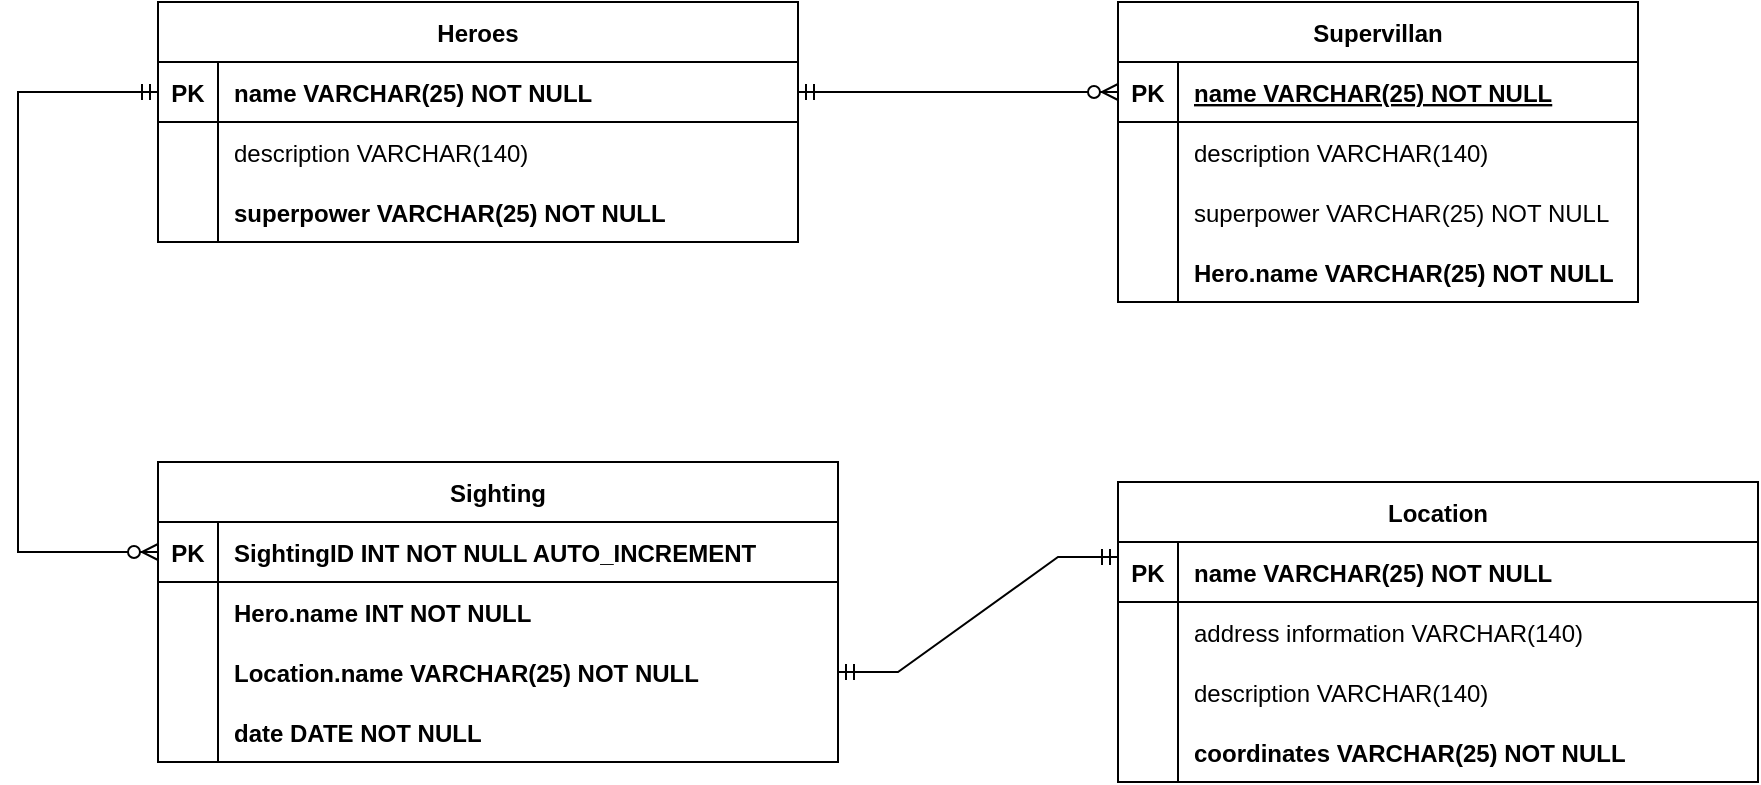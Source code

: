 <mxfile version="20.6.0" type="device"><diagram id="R2lEEEUBdFMjLlhIrx00" name="Page-1"><mxGraphModel dx="1140" dy="637" grid="1" gridSize="10" guides="1" tooltips="1" connect="1" arrows="1" fold="1" page="1" pageScale="1" pageWidth="1169" pageHeight="827" math="0" shadow="0" extFonts="Permanent Marker^https://fonts.googleapis.com/css?family=Permanent+Marker"><root><mxCell id="0"/><mxCell id="1" parent="0"/><mxCell id="jQCY8233y28_fQEL2NqG-1" value="Heroes" style="shape=table;startSize=30;container=1;collapsible=1;childLayout=tableLayout;fixedRows=1;rowLines=0;fontStyle=1;align=center;resizeLast=1;" vertex="1" parent="1"><mxGeometry x="200" y="240" width="320" height="120" as="geometry"><mxRectangle x="110" y="330" width="80" height="30" as="alternateBounds"/></mxGeometry></mxCell><mxCell id="jQCY8233y28_fQEL2NqG-2" value="" style="shape=tableRow;horizontal=0;startSize=0;swimlaneHead=0;swimlaneBody=0;fillColor=none;collapsible=0;dropTarget=0;points=[[0,0.5],[1,0.5]];portConstraint=eastwest;top=0;left=0;right=0;bottom=1;" vertex="1" parent="jQCY8233y28_fQEL2NqG-1"><mxGeometry y="30" width="320" height="30" as="geometry"/></mxCell><mxCell id="jQCY8233y28_fQEL2NqG-3" value="PK" style="shape=partialRectangle;connectable=0;fillColor=none;top=0;left=0;bottom=0;right=0;fontStyle=1;overflow=hidden;" vertex="1" parent="jQCY8233y28_fQEL2NqG-2"><mxGeometry width="30" height="30" as="geometry"><mxRectangle width="30" height="30" as="alternateBounds"/></mxGeometry></mxCell><mxCell id="jQCY8233y28_fQEL2NqG-4" value="name VARCHAR(25) NOT NULL" style="shape=partialRectangle;connectable=0;fillColor=none;top=0;left=0;bottom=0;right=0;align=left;spacingLeft=6;fontStyle=1;overflow=hidden;" vertex="1" parent="jQCY8233y28_fQEL2NqG-2"><mxGeometry x="30" width="290" height="30" as="geometry"><mxRectangle width="290" height="30" as="alternateBounds"/></mxGeometry></mxCell><mxCell id="jQCY8233y28_fQEL2NqG-8" value="" style="shape=tableRow;horizontal=0;startSize=0;swimlaneHead=0;swimlaneBody=0;fillColor=none;collapsible=0;dropTarget=0;points=[[0,0.5],[1,0.5]];portConstraint=eastwest;top=0;left=0;right=0;bottom=0;" vertex="1" parent="jQCY8233y28_fQEL2NqG-1"><mxGeometry y="60" width="320" height="30" as="geometry"/></mxCell><mxCell id="jQCY8233y28_fQEL2NqG-9" value="" style="shape=partialRectangle;connectable=0;fillColor=none;top=0;left=0;bottom=0;right=0;editable=1;overflow=hidden;" vertex="1" parent="jQCY8233y28_fQEL2NqG-8"><mxGeometry width="30" height="30" as="geometry"><mxRectangle width="30" height="30" as="alternateBounds"/></mxGeometry></mxCell><mxCell id="jQCY8233y28_fQEL2NqG-10" value="description VARCHAR(140) " style="shape=partialRectangle;connectable=0;fillColor=none;top=0;left=0;bottom=0;right=0;align=left;spacingLeft=6;overflow=hidden;fontStyle=0" vertex="1" parent="jQCY8233y28_fQEL2NqG-8"><mxGeometry x="30" width="290" height="30" as="geometry"><mxRectangle width="290" height="30" as="alternateBounds"/></mxGeometry></mxCell><mxCell id="jQCY8233y28_fQEL2NqG-11" value="" style="shape=tableRow;horizontal=0;startSize=0;swimlaneHead=0;swimlaneBody=0;fillColor=none;collapsible=0;dropTarget=0;points=[[0,0.5],[1,0.5]];portConstraint=eastwest;top=0;left=0;right=0;bottom=0;" vertex="1" parent="jQCY8233y28_fQEL2NqG-1"><mxGeometry y="90" width="320" height="30" as="geometry"/></mxCell><mxCell id="jQCY8233y28_fQEL2NqG-12" value="" style="shape=partialRectangle;connectable=0;fillColor=none;top=0;left=0;bottom=0;right=0;editable=1;overflow=hidden;" vertex="1" parent="jQCY8233y28_fQEL2NqG-11"><mxGeometry width="30" height="30" as="geometry"><mxRectangle width="30" height="30" as="alternateBounds"/></mxGeometry></mxCell><mxCell id="jQCY8233y28_fQEL2NqG-13" value="superpower VARCHAR(25) NOT NULL" style="shape=partialRectangle;connectable=0;fillColor=none;top=0;left=0;bottom=0;right=0;align=left;spacingLeft=6;overflow=hidden;fontStyle=1" vertex="1" parent="jQCY8233y28_fQEL2NqG-11"><mxGeometry x="30" width="290" height="30" as="geometry"><mxRectangle width="290" height="30" as="alternateBounds"/></mxGeometry></mxCell><mxCell id="jQCY8233y28_fQEL2NqG-14" value="Location" style="shape=table;startSize=30;container=1;collapsible=1;childLayout=tableLayout;fixedRows=1;rowLines=0;fontStyle=1;align=center;resizeLast=1;" vertex="1" parent="1"><mxGeometry x="680" y="480" width="320" height="150" as="geometry"/></mxCell><mxCell id="jQCY8233y28_fQEL2NqG-15" value="" style="shape=tableRow;horizontal=0;startSize=0;swimlaneHead=0;swimlaneBody=0;fillColor=none;collapsible=0;dropTarget=0;points=[[0,0.5],[1,0.5]];portConstraint=eastwest;top=0;left=0;right=0;bottom=1;" vertex="1" parent="jQCY8233y28_fQEL2NqG-14"><mxGeometry y="30" width="320" height="30" as="geometry"/></mxCell><mxCell id="jQCY8233y28_fQEL2NqG-16" value="PK" style="shape=partialRectangle;connectable=0;fillColor=none;top=0;left=0;bottom=0;right=0;fontStyle=1;overflow=hidden;" vertex="1" parent="jQCY8233y28_fQEL2NqG-15"><mxGeometry width="30" height="30" as="geometry"><mxRectangle width="30" height="30" as="alternateBounds"/></mxGeometry></mxCell><mxCell id="jQCY8233y28_fQEL2NqG-17" value="name VARCHAR(25) NOT NULL" style="shape=partialRectangle;connectable=0;fillColor=none;top=0;left=0;bottom=0;right=0;align=left;spacingLeft=6;fontStyle=1;overflow=hidden;" vertex="1" parent="jQCY8233y28_fQEL2NqG-15"><mxGeometry x="30" width="290" height="30" as="geometry"><mxRectangle width="290" height="30" as="alternateBounds"/></mxGeometry></mxCell><mxCell id="jQCY8233y28_fQEL2NqG-18" value="" style="shape=tableRow;horizontal=0;startSize=0;swimlaneHead=0;swimlaneBody=0;fillColor=none;collapsible=0;dropTarget=0;points=[[0,0.5],[1,0.5]];portConstraint=eastwest;top=0;left=0;right=0;bottom=0;" vertex="1" parent="jQCY8233y28_fQEL2NqG-14"><mxGeometry y="60" width="320" height="30" as="geometry"/></mxCell><mxCell id="jQCY8233y28_fQEL2NqG-19" value="" style="shape=partialRectangle;connectable=0;fillColor=none;top=0;left=0;bottom=0;right=0;editable=1;overflow=hidden;" vertex="1" parent="jQCY8233y28_fQEL2NqG-18"><mxGeometry width="30" height="30" as="geometry"><mxRectangle width="30" height="30" as="alternateBounds"/></mxGeometry></mxCell><mxCell id="jQCY8233y28_fQEL2NqG-20" value="address information VARCHAR(140)" style="shape=partialRectangle;connectable=0;fillColor=none;top=0;left=0;bottom=0;right=0;align=left;spacingLeft=6;overflow=hidden;" vertex="1" parent="jQCY8233y28_fQEL2NqG-18"><mxGeometry x="30" width="290" height="30" as="geometry"><mxRectangle width="290" height="30" as="alternateBounds"/></mxGeometry></mxCell><mxCell id="jQCY8233y28_fQEL2NqG-21" value="" style="shape=tableRow;horizontal=0;startSize=0;swimlaneHead=0;swimlaneBody=0;fillColor=none;collapsible=0;dropTarget=0;points=[[0,0.5],[1,0.5]];portConstraint=eastwest;top=0;left=0;right=0;bottom=0;" vertex="1" parent="jQCY8233y28_fQEL2NqG-14"><mxGeometry y="90" width="320" height="30" as="geometry"/></mxCell><mxCell id="jQCY8233y28_fQEL2NqG-22" value="" style="shape=partialRectangle;connectable=0;fillColor=none;top=0;left=0;bottom=0;right=0;editable=1;overflow=hidden;" vertex="1" parent="jQCY8233y28_fQEL2NqG-21"><mxGeometry width="30" height="30" as="geometry"><mxRectangle width="30" height="30" as="alternateBounds"/></mxGeometry></mxCell><mxCell id="jQCY8233y28_fQEL2NqG-23" value="description VARCHAR(140) " style="shape=partialRectangle;connectable=0;fillColor=none;top=0;left=0;bottom=0;right=0;align=left;spacingLeft=6;overflow=hidden;" vertex="1" parent="jQCY8233y28_fQEL2NqG-21"><mxGeometry x="30" width="290" height="30" as="geometry"><mxRectangle width="290" height="30" as="alternateBounds"/></mxGeometry></mxCell><mxCell id="jQCY8233y28_fQEL2NqG-24" value="" style="shape=tableRow;horizontal=0;startSize=0;swimlaneHead=0;swimlaneBody=0;fillColor=none;collapsible=0;dropTarget=0;points=[[0,0.5],[1,0.5]];portConstraint=eastwest;top=0;left=0;right=0;bottom=0;" vertex="1" parent="jQCY8233y28_fQEL2NqG-14"><mxGeometry y="120" width="320" height="30" as="geometry"/></mxCell><mxCell id="jQCY8233y28_fQEL2NqG-25" value="" style="shape=partialRectangle;connectable=0;fillColor=none;top=0;left=0;bottom=0;right=0;editable=1;overflow=hidden;" vertex="1" parent="jQCY8233y28_fQEL2NqG-24"><mxGeometry width="30" height="30" as="geometry"><mxRectangle width="30" height="30" as="alternateBounds"/></mxGeometry></mxCell><mxCell id="jQCY8233y28_fQEL2NqG-26" value="coordinates VARCHAR(25) NOT NULL" style="shape=partialRectangle;connectable=0;fillColor=none;top=0;left=0;bottom=0;right=0;align=left;spacingLeft=6;overflow=hidden;fontStyle=1" vertex="1" parent="jQCY8233y28_fQEL2NqG-24"><mxGeometry x="30" width="290" height="30" as="geometry"><mxRectangle width="290" height="30" as="alternateBounds"/></mxGeometry></mxCell><mxCell id="jQCY8233y28_fQEL2NqG-54" value="Sighting" style="shape=table;startSize=30;container=1;collapsible=1;childLayout=tableLayout;fixedRows=1;rowLines=0;fontStyle=1;align=center;resizeLast=1;" vertex="1" parent="1"><mxGeometry x="200" y="470" width="340" height="150" as="geometry"><mxRectangle x="810" y="320" width="90" height="30" as="alternateBounds"/></mxGeometry></mxCell><mxCell id="jQCY8233y28_fQEL2NqG-55" value="" style="shape=tableRow;horizontal=0;startSize=0;swimlaneHead=0;swimlaneBody=0;fillColor=none;collapsible=0;dropTarget=0;points=[[0,0.5],[1,0.5]];portConstraint=eastwest;top=0;left=0;right=0;bottom=1;" vertex="1" parent="jQCY8233y28_fQEL2NqG-54"><mxGeometry y="30" width="340" height="30" as="geometry"/></mxCell><mxCell id="jQCY8233y28_fQEL2NqG-56" value="PK" style="shape=partialRectangle;connectable=0;fillColor=none;top=0;left=0;bottom=0;right=0;fontStyle=1;overflow=hidden;" vertex="1" parent="jQCY8233y28_fQEL2NqG-55"><mxGeometry width="30" height="30" as="geometry"><mxRectangle width="30" height="30" as="alternateBounds"/></mxGeometry></mxCell><mxCell id="jQCY8233y28_fQEL2NqG-57" value="SightingID INT NOT NULL AUTO_INCREMENT" style="shape=partialRectangle;connectable=0;fillColor=none;top=0;left=0;bottom=0;right=0;align=left;spacingLeft=6;fontStyle=1;overflow=hidden;" vertex="1" parent="jQCY8233y28_fQEL2NqG-55"><mxGeometry x="30" width="310" height="30" as="geometry"><mxRectangle width="310" height="30" as="alternateBounds"/></mxGeometry></mxCell><mxCell id="jQCY8233y28_fQEL2NqG-58" value="" style="shape=tableRow;horizontal=0;startSize=0;swimlaneHead=0;swimlaneBody=0;fillColor=none;collapsible=0;dropTarget=0;points=[[0,0.5],[1,0.5]];portConstraint=eastwest;top=0;left=0;right=0;bottom=0;" vertex="1" parent="jQCY8233y28_fQEL2NqG-54"><mxGeometry y="60" width="340" height="30" as="geometry"/></mxCell><mxCell id="jQCY8233y28_fQEL2NqG-59" value="" style="shape=partialRectangle;connectable=0;fillColor=none;top=0;left=0;bottom=0;right=0;editable=1;overflow=hidden;" vertex="1" parent="jQCY8233y28_fQEL2NqG-58"><mxGeometry width="30" height="30" as="geometry"><mxRectangle width="30" height="30" as="alternateBounds"/></mxGeometry></mxCell><mxCell id="jQCY8233y28_fQEL2NqG-60" value="Hero.name INT NOT NULL " style="shape=partialRectangle;connectable=0;fillColor=none;top=0;left=0;bottom=0;right=0;align=left;spacingLeft=6;overflow=hidden;fontStyle=1" vertex="1" parent="jQCY8233y28_fQEL2NqG-58"><mxGeometry x="30" width="310" height="30" as="geometry"><mxRectangle width="310" height="30" as="alternateBounds"/></mxGeometry></mxCell><mxCell id="jQCY8233y28_fQEL2NqG-61" value="" style="shape=tableRow;horizontal=0;startSize=0;swimlaneHead=0;swimlaneBody=0;fillColor=none;collapsible=0;dropTarget=0;points=[[0,0.5],[1,0.5]];portConstraint=eastwest;top=0;left=0;right=0;bottom=0;" vertex="1" parent="jQCY8233y28_fQEL2NqG-54"><mxGeometry y="90" width="340" height="30" as="geometry"/></mxCell><mxCell id="jQCY8233y28_fQEL2NqG-62" value="" style="shape=partialRectangle;connectable=0;fillColor=none;top=0;left=0;bottom=0;right=0;editable=1;overflow=hidden;" vertex="1" parent="jQCY8233y28_fQEL2NqG-61"><mxGeometry width="30" height="30" as="geometry"><mxRectangle width="30" height="30" as="alternateBounds"/></mxGeometry></mxCell><mxCell id="jQCY8233y28_fQEL2NqG-63" value="Location.name VARCHAR(25) NOT NULL" style="shape=partialRectangle;connectable=0;fillColor=none;top=0;left=0;bottom=0;right=0;align=left;spacingLeft=6;overflow=hidden;fontStyle=1" vertex="1" parent="jQCY8233y28_fQEL2NqG-61"><mxGeometry x="30" width="310" height="30" as="geometry"><mxRectangle width="310" height="30" as="alternateBounds"/></mxGeometry></mxCell><mxCell id="jQCY8233y28_fQEL2NqG-251" value="" style="shape=tableRow;horizontal=0;startSize=0;swimlaneHead=0;swimlaneBody=0;fillColor=none;collapsible=0;dropTarget=0;points=[[0,0.5],[1,0.5]];portConstraint=eastwest;top=0;left=0;right=0;bottom=0;" vertex="1" parent="jQCY8233y28_fQEL2NqG-54"><mxGeometry y="120" width="340" height="30" as="geometry"/></mxCell><mxCell id="jQCY8233y28_fQEL2NqG-252" value="" style="shape=partialRectangle;connectable=0;fillColor=none;top=0;left=0;bottom=0;right=0;editable=1;overflow=hidden;" vertex="1" parent="jQCY8233y28_fQEL2NqG-251"><mxGeometry width="30" height="30" as="geometry"><mxRectangle width="30" height="30" as="alternateBounds"/></mxGeometry></mxCell><mxCell id="jQCY8233y28_fQEL2NqG-253" value="date DATE NOT NULL" style="shape=partialRectangle;connectable=0;fillColor=none;top=0;left=0;bottom=0;right=0;align=left;spacingLeft=6;overflow=hidden;fontStyle=1" vertex="1" parent="jQCY8233y28_fQEL2NqG-251"><mxGeometry x="30" width="310" height="30" as="geometry"><mxRectangle width="310" height="30" as="alternateBounds"/></mxGeometry></mxCell><mxCell id="jQCY8233y28_fQEL2NqG-80" value="Supervillan" style="shape=table;startSize=30;container=1;collapsible=1;childLayout=tableLayout;fixedRows=1;rowLines=0;fontStyle=1;align=center;resizeLast=1;" vertex="1" parent="1"><mxGeometry x="680" y="240" width="260" height="150" as="geometry"><mxRectangle x="20" y="540" width="110" height="30" as="alternateBounds"/></mxGeometry></mxCell><mxCell id="jQCY8233y28_fQEL2NqG-81" value="" style="shape=tableRow;horizontal=0;startSize=0;swimlaneHead=0;swimlaneBody=0;fillColor=none;collapsible=0;dropTarget=0;points=[[0,0.5],[1,0.5]];portConstraint=eastwest;top=0;left=0;right=0;bottom=1;" vertex="1" parent="jQCY8233y28_fQEL2NqG-80"><mxGeometry y="30" width="260" height="30" as="geometry"/></mxCell><mxCell id="jQCY8233y28_fQEL2NqG-82" value="PK" style="shape=partialRectangle;connectable=0;fillColor=none;top=0;left=0;bottom=0;right=0;fontStyle=1;overflow=hidden;" vertex="1" parent="jQCY8233y28_fQEL2NqG-81"><mxGeometry width="30" height="30" as="geometry"><mxRectangle width="30" height="30" as="alternateBounds"/></mxGeometry></mxCell><mxCell id="jQCY8233y28_fQEL2NqG-83" value="name VARCHAR(25) NOT NULL" style="shape=partialRectangle;connectable=0;fillColor=none;top=0;left=0;bottom=0;right=0;align=left;spacingLeft=6;fontStyle=5;overflow=hidden;" vertex="1" parent="jQCY8233y28_fQEL2NqG-81"><mxGeometry x="30" width="230" height="30" as="geometry"><mxRectangle width="230" height="30" as="alternateBounds"/></mxGeometry></mxCell><mxCell id="jQCY8233y28_fQEL2NqG-84" value="" style="shape=tableRow;horizontal=0;startSize=0;swimlaneHead=0;swimlaneBody=0;fillColor=none;collapsible=0;dropTarget=0;points=[[0,0.5],[1,0.5]];portConstraint=eastwest;top=0;left=0;right=0;bottom=0;" vertex="1" parent="jQCY8233y28_fQEL2NqG-80"><mxGeometry y="60" width="260" height="30" as="geometry"/></mxCell><mxCell id="jQCY8233y28_fQEL2NqG-85" value="" style="shape=partialRectangle;connectable=0;fillColor=none;top=0;left=0;bottom=0;right=0;editable=1;overflow=hidden;" vertex="1" parent="jQCY8233y28_fQEL2NqG-84"><mxGeometry width="30" height="30" as="geometry"><mxRectangle width="30" height="30" as="alternateBounds"/></mxGeometry></mxCell><mxCell id="jQCY8233y28_fQEL2NqG-86" value="description VARCHAR(140) " style="shape=partialRectangle;connectable=0;fillColor=none;top=0;left=0;bottom=0;right=0;align=left;spacingLeft=6;overflow=hidden;" vertex="1" parent="jQCY8233y28_fQEL2NqG-84"><mxGeometry x="30" width="230" height="30" as="geometry"><mxRectangle width="230" height="30" as="alternateBounds"/></mxGeometry></mxCell><mxCell id="jQCY8233y28_fQEL2NqG-87" value="" style="shape=tableRow;horizontal=0;startSize=0;swimlaneHead=0;swimlaneBody=0;fillColor=none;collapsible=0;dropTarget=0;points=[[0,0.5],[1,0.5]];portConstraint=eastwest;top=0;left=0;right=0;bottom=0;" vertex="1" parent="jQCY8233y28_fQEL2NqG-80"><mxGeometry y="90" width="260" height="30" as="geometry"/></mxCell><mxCell id="jQCY8233y28_fQEL2NqG-88" value="" style="shape=partialRectangle;connectable=0;fillColor=none;top=0;left=0;bottom=0;right=0;editable=1;overflow=hidden;" vertex="1" parent="jQCY8233y28_fQEL2NqG-87"><mxGeometry width="30" height="30" as="geometry"><mxRectangle width="30" height="30" as="alternateBounds"/></mxGeometry></mxCell><mxCell id="jQCY8233y28_fQEL2NqG-89" value="superpower VARCHAR(25) NOT NULL" style="shape=partialRectangle;connectable=0;fillColor=none;top=0;left=0;bottom=0;right=0;align=left;spacingLeft=6;overflow=hidden;" vertex="1" parent="jQCY8233y28_fQEL2NqG-87"><mxGeometry x="30" width="230" height="30" as="geometry"><mxRectangle width="230" height="30" as="alternateBounds"/></mxGeometry></mxCell><mxCell id="jQCY8233y28_fQEL2NqG-90" value="" style="shape=tableRow;horizontal=0;startSize=0;swimlaneHead=0;swimlaneBody=0;fillColor=none;collapsible=0;dropTarget=0;points=[[0,0.5],[1,0.5]];portConstraint=eastwest;top=0;left=0;right=0;bottom=0;" vertex="1" parent="jQCY8233y28_fQEL2NqG-80"><mxGeometry y="120" width="260" height="30" as="geometry"/></mxCell><mxCell id="jQCY8233y28_fQEL2NqG-91" value="" style="shape=partialRectangle;connectable=0;fillColor=none;top=0;left=0;bottom=0;right=0;editable=1;overflow=hidden;" vertex="1" parent="jQCY8233y28_fQEL2NqG-90"><mxGeometry width="30" height="30" as="geometry"><mxRectangle width="30" height="30" as="alternateBounds"/></mxGeometry></mxCell><mxCell id="jQCY8233y28_fQEL2NqG-92" value="Hero.name VARCHAR(25) NOT NULL" style="shape=partialRectangle;connectable=0;fillColor=none;top=0;left=0;bottom=0;right=0;align=left;spacingLeft=6;overflow=hidden;fontStyle=1" vertex="1" parent="jQCY8233y28_fQEL2NqG-90"><mxGeometry x="30" width="230" height="30" as="geometry"><mxRectangle width="230" height="30" as="alternateBounds"/></mxGeometry></mxCell><mxCell id="jQCY8233y28_fQEL2NqG-93" value="" style="edgeStyle=elbowEdgeStyle;fontSize=12;html=1;endArrow=ERzeroToMany;startArrow=ERmandOne;rounded=0;exitX=0;exitY=0.5;exitDx=0;exitDy=0;entryX=0;entryY=0.5;entryDx=0;entryDy=0;" edge="1" parent="1" source="jQCY8233y28_fQEL2NqG-2" target="jQCY8233y28_fQEL2NqG-55"><mxGeometry width="100" height="100" relative="1" as="geometry"><mxPoint x="380" y="330" as="sourcePoint"/><mxPoint x="260" y="550" as="targetPoint"/><Array as="points"><mxPoint x="130" y="350"/><mxPoint x="210" y="280"/></Array></mxGeometry></mxCell><mxCell id="jQCY8233y28_fQEL2NqG-109" value="" style="edgeStyle=entityRelationEdgeStyle;fontSize=12;html=1;endArrow=ERmandOne;startArrow=ERmandOne;rounded=0;entryX=0;entryY=0.25;entryDx=0;entryDy=0;exitX=1;exitY=0.5;exitDx=0;exitDy=0;" edge="1" parent="1" source="jQCY8233y28_fQEL2NqG-61" target="jQCY8233y28_fQEL2NqG-14"><mxGeometry width="100" height="100" relative="1" as="geometry"><mxPoint x="670" y="330" as="sourcePoint"/><mxPoint x="770" y="230" as="targetPoint"/></mxGeometry></mxCell><mxCell id="jQCY8233y28_fQEL2NqG-166" value="" style="edgeStyle=entityRelationEdgeStyle;fontSize=12;html=1;endArrow=ERzeroToMany;startArrow=ERmandOne;rounded=0;entryX=0;entryY=0.5;entryDx=0;entryDy=0;exitX=1;exitY=0.5;exitDx=0;exitDy=0;" edge="1" parent="1" source="jQCY8233y28_fQEL2NqG-2" target="jQCY8233y28_fQEL2NqG-81"><mxGeometry width="100" height="100" relative="1" as="geometry"><mxPoint x="440" y="737.407" as="sourcePoint"/><mxPoint x="120" y="70" as="targetPoint"/></mxGeometry></mxCell></root></mxGraphModel></diagram></mxfile>